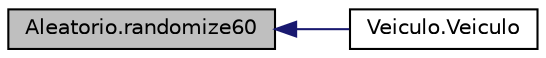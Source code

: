 digraph "Aleatorio.randomize60"
{
  edge [fontname="Helvetica",fontsize="10",labelfontname="Helvetica",labelfontsize="10"];
  node [fontname="Helvetica",fontsize="10",shape=record];
  rankdir="LR";
  Node4 [label="Aleatorio.randomize60",height=0.2,width=0.4,color="black", fillcolor="grey75", style="filled", fontcolor="black"];
  Node4 -> Node5 [dir="back",color="midnightblue",fontsize="10",style="solid",fontname="Helvetica"];
  Node5 [label="Veiculo.Veiculo",height=0.2,width=0.4,color="black", fillcolor="white", style="filled",URL="$class_veiculo.html#a6e43a5035741a90e4ef9d07b7fce6c87",tooltip="construtor padrão "];
}

